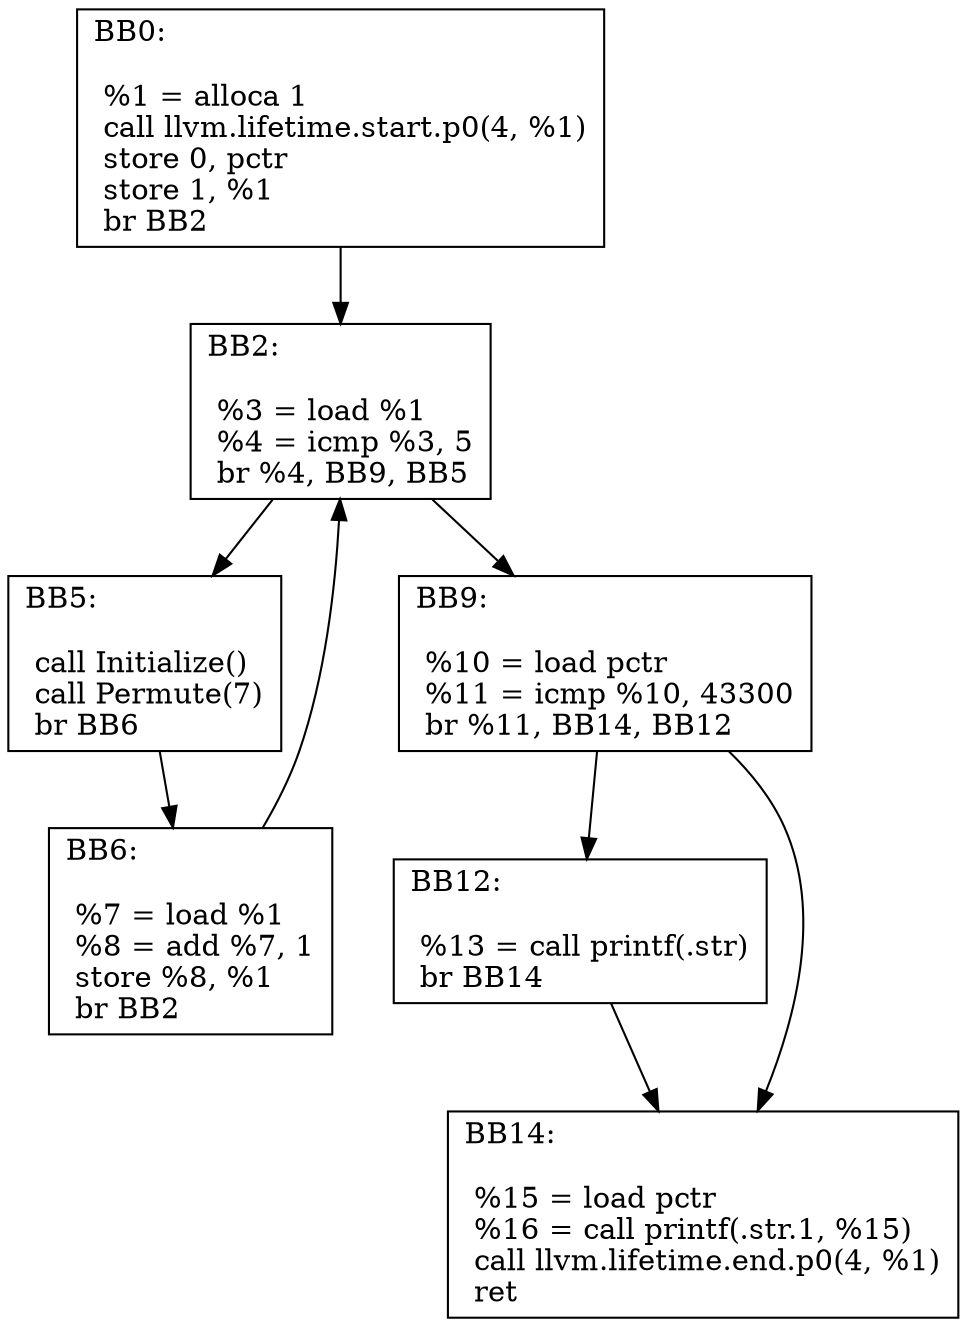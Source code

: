digraph "CFG of Perm function"{
	BB0[shape=record,label="{BB0:\l\l
	 %1 = alloca  1\l	 call llvm.lifetime.start.p0(4, %1)\l	 store  0,  pctr\l	 store  1,  %1\l	 br BB2\l	}"];
	BB0 -> BB2
	BB2[shape=record,label="{BB2:\l\l
	 %3 = load  %1\l	 %4 = icmp  %3,  5\l	 br %4, BB9, BB5\l	}"];
	BB2 -> BB5
	BB2 -> BB9
	BB5[shape=record,label="{BB5:\l\l
	 call Initialize()\l	 call Permute(7)\l	 br BB6\l	}"];
	BB5 -> BB6
	BB6[shape=record,label="{BB6:\l\l
	 %7 = load  %1\l	 %8 = add  %7,  1\l	 store  %8,  %1\l	 br BB2\l	}"];
	BB6 -> BB2
	BB9[shape=record,label="{BB9:\l\l
	 %10 = load  pctr\l	 %11 = icmp  %10,  43300\l	 br %11, BB14, BB12\l	}"];
	BB9 -> BB12
	BB9 -> BB14
	BB12[shape=record,label="{BB12:\l\l
	 %13 = call printf(.str)\l	 br BB14\l	}"];
	BB12 -> BB14
	BB14[shape=record,label="{BB14:\l\l
	 %15 = load  pctr\l	 %16 = call printf(.str.1, %15)\l	 call llvm.lifetime.end.p0(4, %1)\l	 ret \l	}"];
}
